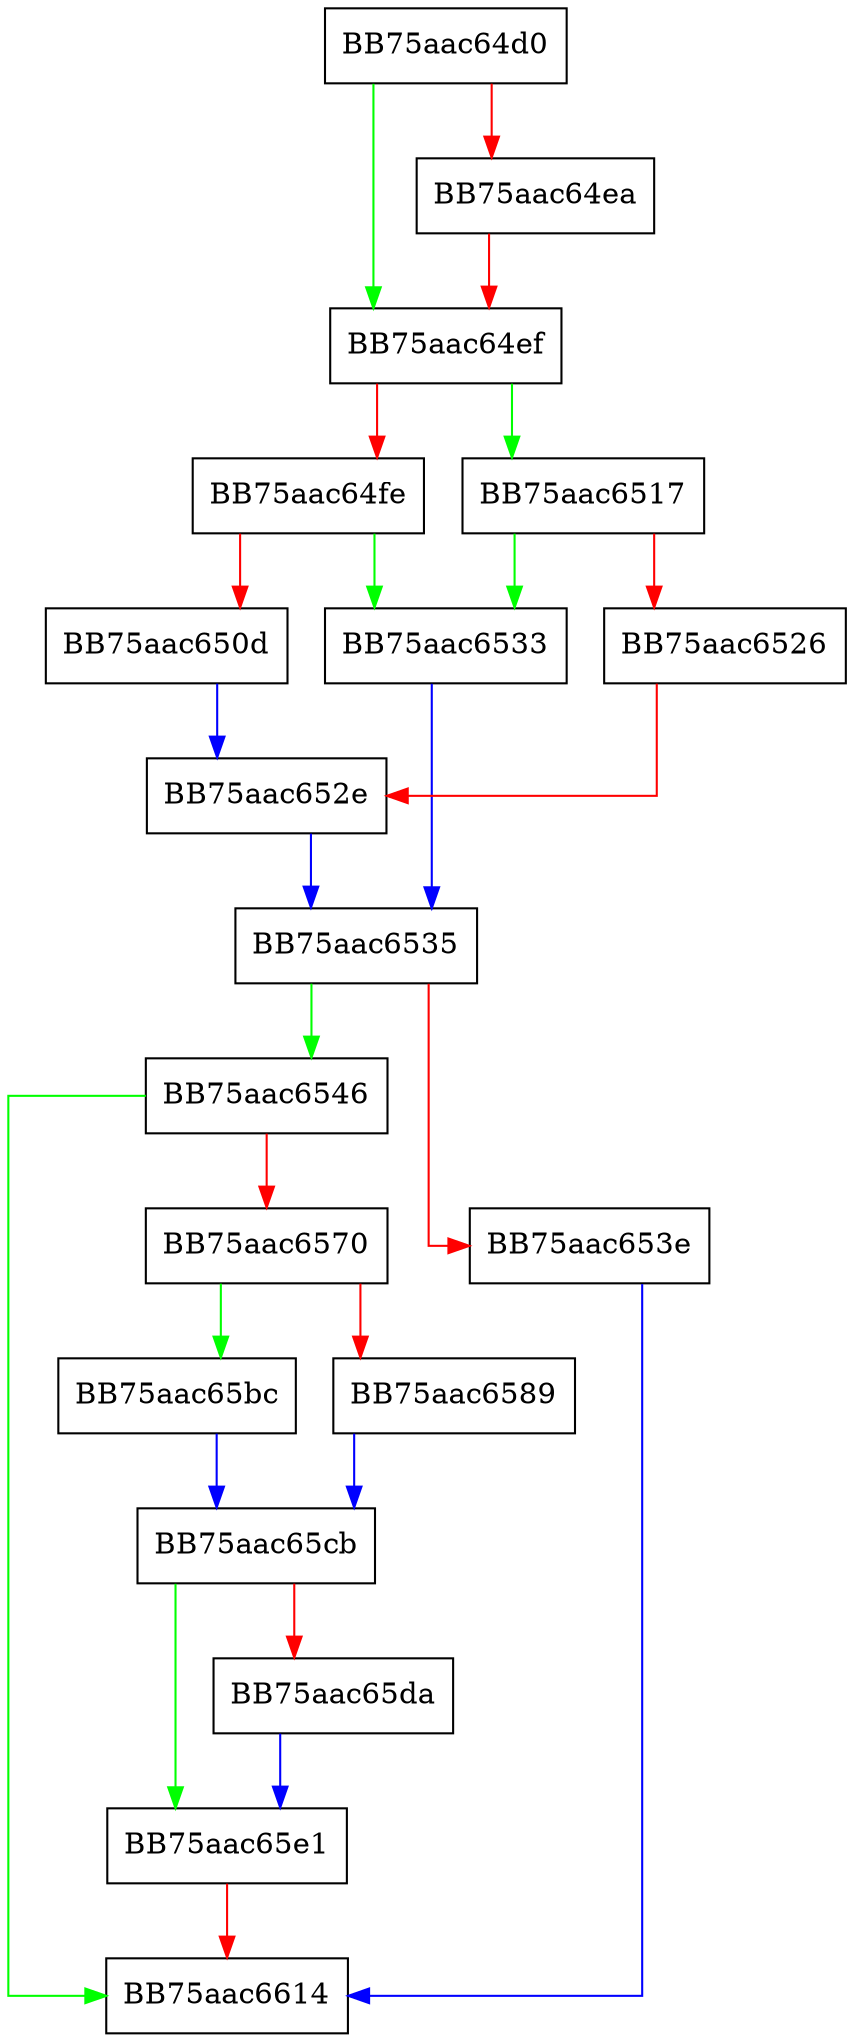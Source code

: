 digraph Init {
  node [shape="box"];
  graph [splines=ortho];
  BB75aac64d0 -> BB75aac64ef [color="green"];
  BB75aac64d0 -> BB75aac64ea [color="red"];
  BB75aac64ea -> BB75aac64ef [color="red"];
  BB75aac64ef -> BB75aac6517 [color="green"];
  BB75aac64ef -> BB75aac64fe [color="red"];
  BB75aac64fe -> BB75aac6533 [color="green"];
  BB75aac64fe -> BB75aac650d [color="red"];
  BB75aac650d -> BB75aac652e [color="blue"];
  BB75aac6517 -> BB75aac6533 [color="green"];
  BB75aac6517 -> BB75aac6526 [color="red"];
  BB75aac6526 -> BB75aac652e [color="red"];
  BB75aac652e -> BB75aac6535 [color="blue"];
  BB75aac6533 -> BB75aac6535 [color="blue"];
  BB75aac6535 -> BB75aac6546 [color="green"];
  BB75aac6535 -> BB75aac653e [color="red"];
  BB75aac653e -> BB75aac6614 [color="blue"];
  BB75aac6546 -> BB75aac6614 [color="green"];
  BB75aac6546 -> BB75aac6570 [color="red"];
  BB75aac6570 -> BB75aac65bc [color="green"];
  BB75aac6570 -> BB75aac6589 [color="red"];
  BB75aac6589 -> BB75aac65cb [color="blue"];
  BB75aac65bc -> BB75aac65cb [color="blue"];
  BB75aac65cb -> BB75aac65e1 [color="green"];
  BB75aac65cb -> BB75aac65da [color="red"];
  BB75aac65da -> BB75aac65e1 [color="blue"];
  BB75aac65e1 -> BB75aac6614 [color="red"];
}